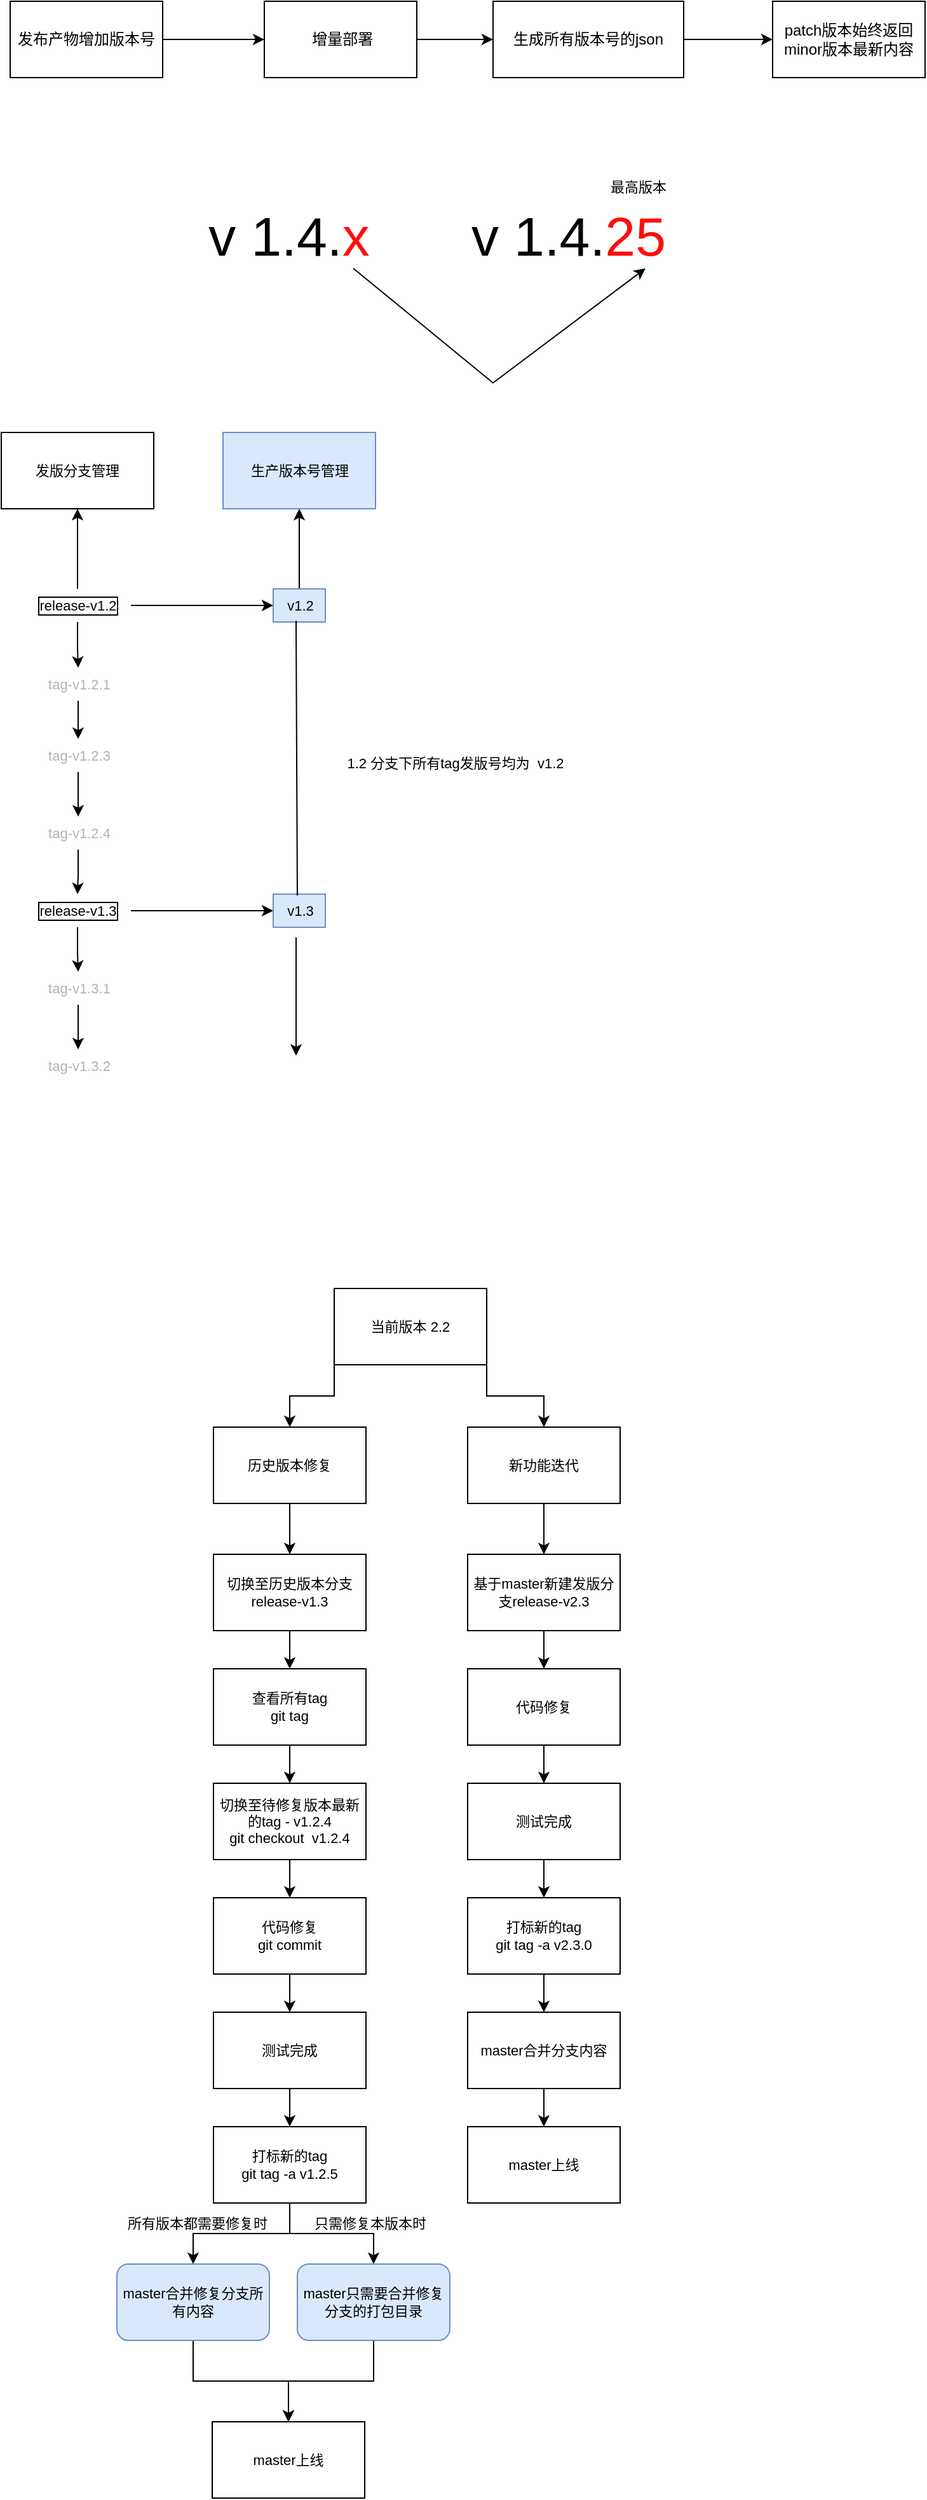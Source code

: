 <mxfile version="20.8.1" type="github">
  <diagram id="WVZTXQf4uHd_ZE8tJGdq" name="第 1 页">
    <mxGraphModel dx="1912" dy="997" grid="0" gridSize="10" guides="1" tooltips="1" connect="1" arrows="1" fold="1" page="1" pageScale="1" pageWidth="827" pageHeight="1169" math="0" shadow="0">
      <root>
        <mxCell id="0" />
        <mxCell id="1" parent="0" />
        <mxCell id="DpwGyqs9rQuABFekmKVW-3" value="" style="edgeStyle=orthogonalEdgeStyle;rounded=0;orthogonalLoop=1;jettySize=auto;html=1;" edge="1" parent="1" source="DpwGyqs9rQuABFekmKVW-1" target="DpwGyqs9rQuABFekmKVW-2">
          <mxGeometry relative="1" as="geometry" />
        </mxCell>
        <mxCell id="DpwGyqs9rQuABFekmKVW-1" value="发布产物增加版本号" style="rounded=0;whiteSpace=wrap;html=1;" vertex="1" parent="1">
          <mxGeometry x="48" y="170" width="120" height="60" as="geometry" />
        </mxCell>
        <mxCell id="DpwGyqs9rQuABFekmKVW-5" value="" style="edgeStyle=orthogonalEdgeStyle;rounded=0;orthogonalLoop=1;jettySize=auto;html=1;" edge="1" parent="1" source="DpwGyqs9rQuABFekmKVW-2" target="DpwGyqs9rQuABFekmKVW-4">
          <mxGeometry relative="1" as="geometry" />
        </mxCell>
        <mxCell id="DpwGyqs9rQuABFekmKVW-2" value="&amp;nbsp;增量部署" style="rounded=0;whiteSpace=wrap;html=1;" vertex="1" parent="1">
          <mxGeometry x="248" y="170" width="120" height="60" as="geometry" />
        </mxCell>
        <mxCell id="DpwGyqs9rQuABFekmKVW-7" value="" style="edgeStyle=orthogonalEdgeStyle;rounded=0;orthogonalLoop=1;jettySize=auto;html=1;" edge="1" parent="1" source="DpwGyqs9rQuABFekmKVW-4" target="DpwGyqs9rQuABFekmKVW-6">
          <mxGeometry relative="1" as="geometry" />
        </mxCell>
        <mxCell id="DpwGyqs9rQuABFekmKVW-4" value="生成所有版本号的json" style="rounded=0;whiteSpace=wrap;html=1;" vertex="1" parent="1">
          <mxGeometry x="428" y="170" width="150" height="60" as="geometry" />
        </mxCell>
        <mxCell id="DpwGyqs9rQuABFekmKVW-6" value="&lt;p class=&quot;sl-paragraph&quot;&gt;patch版本始终返回minor版本最新内容&lt;/p&gt;&lt;p class=&quot;sl-paragraph&quot;&gt;&lt;/p&gt;" style="rounded=0;whiteSpace=wrap;html=1;" vertex="1" parent="1">
          <mxGeometry x="648" y="170" width="120" height="60" as="geometry" />
        </mxCell>
        <mxCell id="DpwGyqs9rQuABFekmKVW-8" value="&lt;font style=&quot;font-size: 43px;&quot;&gt;v 1.4.&lt;font color=&quot;#ff0d0d&quot;&gt;x&lt;/font&gt;&lt;/font&gt;" style="text;html=1;align=center;verticalAlign=middle;resizable=0;points=[];autosize=1;strokeColor=none;fillColor=none;" vertex="1" parent="1">
          <mxGeometry x="192" y="320" width="150" height="70" as="geometry" />
        </mxCell>
        <mxCell id="DpwGyqs9rQuABFekmKVW-9" value="&lt;font style=&quot;font-size: 43px;&quot;&gt;v 1.4.&lt;font color=&quot;#ff0d0d&quot;&gt;25&lt;/font&gt;&lt;/font&gt;" style="text;html=1;align=center;verticalAlign=middle;resizable=0;points=[];autosize=1;strokeColor=none;fillColor=none;" vertex="1" parent="1">
          <mxGeometry x="397" y="320" width="180" height="70" as="geometry" />
        </mxCell>
        <mxCell id="DpwGyqs9rQuABFekmKVW-10" value="&lt;font style=&quot;font-size: 11px;&quot;&gt;最高版本&lt;/font&gt;" style="text;html=1;align=center;verticalAlign=middle;resizable=0;points=[];autosize=1;strokeColor=none;fillColor=none;fontSize=43;" vertex="1" parent="1">
          <mxGeometry x="507" y="270" width="70" height="70" as="geometry" />
        </mxCell>
        <mxCell id="DpwGyqs9rQuABFekmKVW-11" value="" style="endArrow=classic;html=1;rounded=0;fontSize=11;fontColor=#FF0D0D;exitX=0.867;exitY=0.857;exitDx=0;exitDy=0;exitPerimeter=0;entryX=0.861;entryY=0.857;entryDx=0;entryDy=0;entryPerimeter=0;" edge="1" parent="1">
          <mxGeometry width="50" height="50" relative="1" as="geometry">
            <mxPoint x="318.05" y="379.99" as="sourcePoint" />
            <mxPoint x="547.98" y="379.99" as="targetPoint" />
            <Array as="points">
              <mxPoint x="428" y="470" />
            </Array>
          </mxGeometry>
        </mxCell>
        <mxCell id="DpwGyqs9rQuABFekmKVW-26" value="" style="edgeStyle=orthogonalEdgeStyle;rounded=0;orthogonalLoop=1;jettySize=auto;html=1;fontSize=11;fontColor=#000000;" edge="1" parent="1" source="DpwGyqs9rQuABFekmKVW-12" target="DpwGyqs9rQuABFekmKVW-25">
          <mxGeometry relative="1" as="geometry" />
        </mxCell>
        <mxCell id="DpwGyqs9rQuABFekmKVW-36" value="" style="edgeStyle=orthogonalEdgeStyle;rounded=0;orthogonalLoop=1;jettySize=auto;html=1;fontSize=11;fontColor=#33001A;" edge="1" parent="1" source="DpwGyqs9rQuABFekmKVW-12" target="DpwGyqs9rQuABFekmKVW-35">
          <mxGeometry relative="1" as="geometry" />
        </mxCell>
        <mxCell id="DpwGyqs9rQuABFekmKVW-42" value="" style="edgeStyle=orthogonalEdgeStyle;rounded=0;orthogonalLoop=1;jettySize=auto;html=1;fontSize=11;fontColor=#000000;" edge="1" parent="1" source="DpwGyqs9rQuABFekmKVW-12" target="DpwGyqs9rQuABFekmKVW-41">
          <mxGeometry relative="1" as="geometry" />
        </mxCell>
        <mxCell id="DpwGyqs9rQuABFekmKVW-12" value="&lt;font&gt;release-v1.2&lt;/font&gt;" style="text;html=1;align=center;verticalAlign=middle;resizable=0;points=[];autosize=1;strokeColor=none;fillColor=none;fontSize=11;fontColor=#000000;labelBackgroundColor=default;labelBorderColor=default;spacing=2;" vertex="1" parent="1">
          <mxGeometry x="59" y="632" width="84" height="26" as="geometry" />
        </mxCell>
        <mxCell id="DpwGyqs9rQuABFekmKVW-28" value="" style="edgeStyle=orthogonalEdgeStyle;rounded=0;orthogonalLoop=1;jettySize=auto;html=1;fontSize=11;fontColor=#B3B3B3;" edge="1" parent="1" source="DpwGyqs9rQuABFekmKVW-25" target="DpwGyqs9rQuABFekmKVW-27">
          <mxGeometry relative="1" as="geometry" />
        </mxCell>
        <mxCell id="DpwGyqs9rQuABFekmKVW-25" value="&lt;font&gt;tag-v1.2.1&lt;/font&gt;" style="text;html=1;align=center;verticalAlign=middle;resizable=0;points=[];autosize=1;strokeColor=none;fillColor=none;fontSize=11;fontColor=#B3B3B3;" vertex="1" parent="1">
          <mxGeometry x="66" y="694" width="71" height="26" as="geometry" />
        </mxCell>
        <mxCell id="DpwGyqs9rQuABFekmKVW-30" value="" style="edgeStyle=orthogonalEdgeStyle;rounded=0;orthogonalLoop=1;jettySize=auto;html=1;fontSize=11;fontColor=#B3B3B3;" edge="1" parent="1" source="DpwGyqs9rQuABFekmKVW-27" target="DpwGyqs9rQuABFekmKVW-29">
          <mxGeometry relative="1" as="geometry" />
        </mxCell>
        <mxCell id="DpwGyqs9rQuABFekmKVW-27" value="&lt;font&gt;tag-v1.2.3&lt;/font&gt;" style="text;html=1;align=center;verticalAlign=middle;resizable=0;points=[];autosize=1;strokeColor=none;fillColor=none;fontSize=11;fontColor=#B3B3B3;" vertex="1" parent="1">
          <mxGeometry x="66" y="750" width="71" height="26" as="geometry" />
        </mxCell>
        <mxCell id="DpwGyqs9rQuABFekmKVW-32" value="" style="edgeStyle=orthogonalEdgeStyle;rounded=0;orthogonalLoop=1;jettySize=auto;html=1;fontSize=11;fontColor=#000000;" edge="1" parent="1" source="DpwGyqs9rQuABFekmKVW-29" target="DpwGyqs9rQuABFekmKVW-31">
          <mxGeometry relative="1" as="geometry" />
        </mxCell>
        <mxCell id="DpwGyqs9rQuABFekmKVW-29" value="&lt;font&gt;tag-v1.2.4&lt;/font&gt;" style="text;html=1;align=center;verticalAlign=middle;resizable=0;points=[];autosize=1;strokeColor=none;fillColor=none;fontSize=11;fontColor=#B3B3B3;" vertex="1" parent="1">
          <mxGeometry x="66" y="811" width="71" height="26" as="geometry" />
        </mxCell>
        <mxCell id="DpwGyqs9rQuABFekmKVW-34" value="" style="edgeStyle=orthogonalEdgeStyle;rounded=0;orthogonalLoop=1;jettySize=auto;html=1;fontSize=11;fontColor=#33001A;" edge="1" parent="1" source="DpwGyqs9rQuABFekmKVW-31" target="DpwGyqs9rQuABFekmKVW-33">
          <mxGeometry relative="1" as="geometry" />
        </mxCell>
        <mxCell id="DpwGyqs9rQuABFekmKVW-38" value="" style="edgeStyle=orthogonalEdgeStyle;rounded=0;orthogonalLoop=1;jettySize=auto;html=1;fontSize=11;fontColor=#000000;" edge="1" parent="1" source="DpwGyqs9rQuABFekmKVW-31" target="DpwGyqs9rQuABFekmKVW-37">
          <mxGeometry relative="1" as="geometry" />
        </mxCell>
        <mxCell id="DpwGyqs9rQuABFekmKVW-31" value="&lt;font&gt;release-v1.3&lt;/font&gt;" style="text;html=1;align=center;verticalAlign=middle;resizable=0;points=[];autosize=1;strokeColor=none;fillColor=none;fontSize=11;fontColor=#000000;labelBorderColor=default;" vertex="1" parent="1">
          <mxGeometry x="59" y="872" width="84" height="26" as="geometry" />
        </mxCell>
        <mxCell id="DpwGyqs9rQuABFekmKVW-33" value="&lt;font&gt;v1.3&lt;/font&gt;" style="text;html=1;align=center;verticalAlign=middle;resizable=0;points=[];autosize=1;strokeColor=#6c8ebf;fillColor=#dae8fc;fontSize=11;fontColor=#000000;" vertex="1" parent="1">
          <mxGeometry x="255" y="872" width="41" height="26" as="geometry" />
        </mxCell>
        <mxCell id="DpwGyqs9rQuABFekmKVW-44" value="" style="edgeStyle=orthogonalEdgeStyle;rounded=0;orthogonalLoop=1;jettySize=auto;html=1;fontSize=11;fontColor=#33001A;" edge="1" parent="1" source="DpwGyqs9rQuABFekmKVW-35" target="DpwGyqs9rQuABFekmKVW-43">
          <mxGeometry relative="1" as="geometry" />
        </mxCell>
        <mxCell id="DpwGyqs9rQuABFekmKVW-35" value="&lt;font&gt;v1.2&lt;/font&gt;" style="text;html=1;align=center;verticalAlign=middle;resizable=0;points=[];autosize=1;strokeColor=#6c8ebf;fillColor=#dae8fc;fontSize=11;fontColor=#000000;" vertex="1" parent="1">
          <mxGeometry x="255" y="632" width="41" height="26" as="geometry" />
        </mxCell>
        <mxCell id="DpwGyqs9rQuABFekmKVW-40" value="" style="edgeStyle=orthogonalEdgeStyle;rounded=0;orthogonalLoop=1;jettySize=auto;html=1;fontSize=11;fontColor=#B3B3B3;" edge="1" parent="1" source="DpwGyqs9rQuABFekmKVW-37" target="DpwGyqs9rQuABFekmKVW-39">
          <mxGeometry relative="1" as="geometry" />
        </mxCell>
        <mxCell id="DpwGyqs9rQuABFekmKVW-37" value="&lt;font&gt;tag-v1.3.1&lt;/font&gt;" style="text;html=1;align=center;verticalAlign=middle;resizable=0;points=[];autosize=1;strokeColor=none;fillColor=none;fontSize=11;fontColor=#B3B3B3;" vertex="1" parent="1">
          <mxGeometry x="66" y="933" width="71" height="26" as="geometry" />
        </mxCell>
        <mxCell id="DpwGyqs9rQuABFekmKVW-39" value="&lt;font&gt;tag-v1.3.2&lt;/font&gt;" style="text;html=1;align=center;verticalAlign=middle;resizable=0;points=[];autosize=1;strokeColor=none;fillColor=none;fontSize=11;fontColor=#B3B3B3;" vertex="1" parent="1">
          <mxGeometry x="66" y="994" width="71" height="26" as="geometry" />
        </mxCell>
        <mxCell id="DpwGyqs9rQuABFekmKVW-41" value="发版分支管理" style="whiteSpace=wrap;html=1;fontSize=11;fontColor=#000000;" vertex="1" parent="1">
          <mxGeometry x="41" y="509" width="120" height="60" as="geometry" />
        </mxCell>
        <mxCell id="DpwGyqs9rQuABFekmKVW-43" value="生产版本号管理" style="whiteSpace=wrap;html=1;fontSize=11;fillColor=#dae8fc;strokeColor=#6c8ebf;gradientColor=none;" vertex="1" parent="1">
          <mxGeometry x="215.5" y="509" width="120" height="60" as="geometry" />
        </mxCell>
        <mxCell id="DpwGyqs9rQuABFekmKVW-45" value="" style="endArrow=none;html=1;rounded=0;fontSize=11;fontColor=#000000;exitX=0.463;exitY=0.038;exitDx=0;exitDy=0;exitPerimeter=0;entryX=0.439;entryY=0.962;entryDx=0;entryDy=0;entryPerimeter=0;" edge="1" parent="1" source="DpwGyqs9rQuABFekmKVW-33" target="DpwGyqs9rQuABFekmKVW-35">
          <mxGeometry width="50" height="50" relative="1" as="geometry">
            <mxPoint x="234" y="734" as="sourcePoint" />
            <mxPoint x="284" y="684" as="targetPoint" />
          </mxGeometry>
        </mxCell>
        <mxCell id="DpwGyqs9rQuABFekmKVW-46" value="" style="endArrow=classic;html=1;rounded=0;fontSize=11;fontColor=#000000;" edge="1" parent="1">
          <mxGeometry width="50" height="50" relative="1" as="geometry">
            <mxPoint x="273" y="906" as="sourcePoint" />
            <mxPoint x="273" y="999" as="targetPoint" />
          </mxGeometry>
        </mxCell>
        <mxCell id="DpwGyqs9rQuABFekmKVW-47" value="1.2 分支下所有tag发版号均为&amp;nbsp; v1.2" style="text;html=1;align=center;verticalAlign=middle;resizable=0;points=[];autosize=1;strokeColor=none;fillColor=none;fontSize=11;fontColor=#000000;" vertex="1" parent="1">
          <mxGeometry x="296" y="756" width="204" height="26" as="geometry" />
        </mxCell>
        <mxCell id="DpwGyqs9rQuABFekmKVW-53" value="" style="edgeStyle=orthogonalEdgeStyle;rounded=0;orthogonalLoop=1;jettySize=auto;html=1;fontSize=11;fontColor=#000000;" edge="1" parent="1" source="DpwGyqs9rQuABFekmKVW-49" target="DpwGyqs9rQuABFekmKVW-52">
          <mxGeometry relative="1" as="geometry" />
        </mxCell>
        <mxCell id="DpwGyqs9rQuABFekmKVW-49" value="历史版本修复" style="rounded=0;whiteSpace=wrap;html=1;labelBackgroundColor=none;labelBorderColor=none;fontSize=11;fontColor=#000000;" vertex="1" parent="1">
          <mxGeometry x="208" y="1291" width="120" height="60" as="geometry" />
        </mxCell>
        <mxCell id="DpwGyqs9rQuABFekmKVW-55" value="" style="edgeStyle=orthogonalEdgeStyle;rounded=0;orthogonalLoop=1;jettySize=auto;html=1;fontSize=11;fontColor=#000000;" edge="1" parent="1" source="DpwGyqs9rQuABFekmKVW-50" target="DpwGyqs9rQuABFekmKVW-54">
          <mxGeometry relative="1" as="geometry" />
        </mxCell>
        <mxCell id="DpwGyqs9rQuABFekmKVW-50" value="新功能迭代" style="rounded=0;whiteSpace=wrap;html=1;labelBackgroundColor=none;labelBorderColor=none;fontSize=11;fontColor=#000000;" vertex="1" parent="1">
          <mxGeometry x="408" y="1291" width="120" height="60" as="geometry" />
        </mxCell>
        <mxCell id="DpwGyqs9rQuABFekmKVW-61" value="" style="edgeStyle=orthogonalEdgeStyle;rounded=0;orthogonalLoop=1;jettySize=auto;html=1;fontSize=11;fontColor=#000000;" edge="1" parent="1" source="DpwGyqs9rQuABFekmKVW-52" target="DpwGyqs9rQuABFekmKVW-60">
          <mxGeometry relative="1" as="geometry" />
        </mxCell>
        <mxCell id="DpwGyqs9rQuABFekmKVW-52" value="切换至历史版本分支&lt;br&gt;release-v1.3" style="rounded=0;whiteSpace=wrap;html=1;labelBackgroundColor=none;labelBorderColor=none;fontSize=11;fontColor=#000000;" vertex="1" parent="1">
          <mxGeometry x="208" y="1391" width="120" height="60" as="geometry" />
        </mxCell>
        <mxCell id="DpwGyqs9rQuABFekmKVW-83" value="" style="edgeStyle=orthogonalEdgeStyle;rounded=0;orthogonalLoop=1;jettySize=auto;html=1;fontSize=11;fontColor=#000000;" edge="1" parent="1" source="DpwGyqs9rQuABFekmKVW-54" target="DpwGyqs9rQuABFekmKVW-82">
          <mxGeometry relative="1" as="geometry" />
        </mxCell>
        <mxCell id="DpwGyqs9rQuABFekmKVW-54" value="基于master新建发版分支release-v2.3" style="rounded=0;whiteSpace=wrap;html=1;labelBackgroundColor=none;labelBorderColor=none;fontSize=11;fontColor=#000000;" vertex="1" parent="1">
          <mxGeometry x="408" y="1391" width="120" height="60" as="geometry" />
        </mxCell>
        <mxCell id="DpwGyqs9rQuABFekmKVW-58" style="edgeStyle=orthogonalEdgeStyle;rounded=0;orthogonalLoop=1;jettySize=auto;html=1;exitX=0;exitY=1;exitDx=0;exitDy=0;entryX=0.5;entryY=0;entryDx=0;entryDy=0;fontSize=11;fontColor=#000000;" edge="1" parent="1" source="DpwGyqs9rQuABFekmKVW-57" target="DpwGyqs9rQuABFekmKVW-49">
          <mxGeometry relative="1" as="geometry" />
        </mxCell>
        <mxCell id="DpwGyqs9rQuABFekmKVW-59" style="edgeStyle=orthogonalEdgeStyle;rounded=0;orthogonalLoop=1;jettySize=auto;html=1;exitX=1;exitY=1;exitDx=0;exitDy=0;entryX=0.5;entryY=0;entryDx=0;entryDy=0;fontSize=11;fontColor=#000000;" edge="1" parent="1" source="DpwGyqs9rQuABFekmKVW-57" target="DpwGyqs9rQuABFekmKVW-50">
          <mxGeometry relative="1" as="geometry" />
        </mxCell>
        <mxCell id="DpwGyqs9rQuABFekmKVW-57" value="&lt;span style=&quot;&quot;&gt;当前版本 2.2&lt;/span&gt;" style="rounded=0;whiteSpace=wrap;html=1;labelBackgroundColor=none;labelBorderColor=none;fontSize=11;fontColor=#000000;" vertex="1" parent="1">
          <mxGeometry x="303" y="1182" width="120" height="60" as="geometry" />
        </mxCell>
        <mxCell id="DpwGyqs9rQuABFekmKVW-63" value="" style="edgeStyle=orthogonalEdgeStyle;rounded=0;orthogonalLoop=1;jettySize=auto;html=1;fontSize=11;fontColor=#000000;" edge="1" parent="1" source="DpwGyqs9rQuABFekmKVW-60" target="DpwGyqs9rQuABFekmKVW-62">
          <mxGeometry relative="1" as="geometry" />
        </mxCell>
        <mxCell id="DpwGyqs9rQuABFekmKVW-60" value="查看所有tag&lt;br&gt;git tag" style="rounded=0;whiteSpace=wrap;html=1;labelBackgroundColor=none;labelBorderColor=none;fontSize=11;fontColor=#000000;" vertex="1" parent="1">
          <mxGeometry x="208" y="1481" width="120" height="60" as="geometry" />
        </mxCell>
        <mxCell id="DpwGyqs9rQuABFekmKVW-65" value="" style="edgeStyle=orthogonalEdgeStyle;rounded=0;orthogonalLoop=1;jettySize=auto;html=1;fontSize=11;fontColor=#000000;" edge="1" parent="1" source="DpwGyqs9rQuABFekmKVW-62" target="DpwGyqs9rQuABFekmKVW-64">
          <mxGeometry relative="1" as="geometry" />
        </mxCell>
        <mxCell id="DpwGyqs9rQuABFekmKVW-62" value="切换至待修复版本最新的tag - v1.2.4&lt;br&gt;git checkout&amp;nbsp; v1.2.4" style="rounded=0;whiteSpace=wrap;html=1;labelBackgroundColor=none;labelBorderColor=none;fontSize=11;fontColor=#000000;" vertex="1" parent="1">
          <mxGeometry x="208" y="1571" width="120" height="60" as="geometry" />
        </mxCell>
        <mxCell id="DpwGyqs9rQuABFekmKVW-67" value="" style="edgeStyle=orthogonalEdgeStyle;rounded=0;orthogonalLoop=1;jettySize=auto;html=1;fontSize=11;fontColor=#000000;" edge="1" parent="1" source="DpwGyqs9rQuABFekmKVW-64" target="DpwGyqs9rQuABFekmKVW-66">
          <mxGeometry relative="1" as="geometry" />
        </mxCell>
        <mxCell id="DpwGyqs9rQuABFekmKVW-64" value="代码修复&lt;br&gt;git commit" style="rounded=0;whiteSpace=wrap;html=1;labelBackgroundColor=none;labelBorderColor=none;fontSize=11;fontColor=#000000;" vertex="1" parent="1">
          <mxGeometry x="208" y="1661" width="120" height="60" as="geometry" />
        </mxCell>
        <mxCell id="DpwGyqs9rQuABFekmKVW-69" value="" style="edgeStyle=orthogonalEdgeStyle;rounded=0;orthogonalLoop=1;jettySize=auto;html=1;fontSize=11;fontColor=#000000;" edge="1" parent="1" source="DpwGyqs9rQuABFekmKVW-66" target="DpwGyqs9rQuABFekmKVW-68">
          <mxGeometry relative="1" as="geometry" />
        </mxCell>
        <mxCell id="DpwGyqs9rQuABFekmKVW-66" value="测试完成" style="rounded=0;whiteSpace=wrap;html=1;labelBackgroundColor=none;labelBorderColor=none;fontSize=11;fontColor=#000000;" vertex="1" parent="1">
          <mxGeometry x="208" y="1751" width="120" height="60" as="geometry" />
        </mxCell>
        <mxCell id="DpwGyqs9rQuABFekmKVW-71" value="" style="edgeStyle=orthogonalEdgeStyle;rounded=0;orthogonalLoop=1;jettySize=auto;html=1;fontSize=11;fontColor=#000000;" edge="1" parent="1" source="DpwGyqs9rQuABFekmKVW-68" target="DpwGyqs9rQuABFekmKVW-70">
          <mxGeometry relative="1" as="geometry" />
        </mxCell>
        <mxCell id="DpwGyqs9rQuABFekmKVW-78" style="edgeStyle=orthogonalEdgeStyle;rounded=0;orthogonalLoop=1;jettySize=auto;html=1;exitX=0.5;exitY=1;exitDx=0;exitDy=0;entryX=0.5;entryY=0;entryDx=0;entryDy=0;fontSize=11;fontColor=#000000;" edge="1" parent="1" source="DpwGyqs9rQuABFekmKVW-68" target="DpwGyqs9rQuABFekmKVW-75">
          <mxGeometry relative="1" as="geometry" />
        </mxCell>
        <mxCell id="DpwGyqs9rQuABFekmKVW-68" value="打标新的tag&lt;br&gt;git tag -a v1.2.5" style="rounded=0;whiteSpace=wrap;html=1;labelBackgroundColor=none;labelBorderColor=none;fontSize=11;fontColor=#000000;" vertex="1" parent="1">
          <mxGeometry x="208" y="1841" width="120" height="60" as="geometry" />
        </mxCell>
        <mxCell id="DpwGyqs9rQuABFekmKVW-81" style="edgeStyle=orthogonalEdgeStyle;rounded=0;orthogonalLoop=1;jettySize=auto;html=1;exitX=0.5;exitY=1;exitDx=0;exitDy=0;fontSize=11;fontColor=#000000;" edge="1" parent="1" source="DpwGyqs9rQuABFekmKVW-70" target="DpwGyqs9rQuABFekmKVW-73">
          <mxGeometry relative="1" as="geometry" />
        </mxCell>
        <mxCell id="DpwGyqs9rQuABFekmKVW-70" value="master只需要合并修复分支的打包目录" style="rounded=1;whiteSpace=wrap;html=1;labelBackgroundColor=none;labelBorderColor=none;fontSize=11;fillColor=#dae8fc;strokeColor=#6c8ebf;" vertex="1" parent="1">
          <mxGeometry x="274" y="1949" width="120" height="60" as="geometry" />
        </mxCell>
        <mxCell id="DpwGyqs9rQuABFekmKVW-73" value="master上线" style="rounded=0;whiteSpace=wrap;html=1;labelBackgroundColor=none;labelBorderColor=none;fontSize=11;fontColor=#000000;" vertex="1" parent="1">
          <mxGeometry x="207" y="2073" width="120" height="60" as="geometry" />
        </mxCell>
        <mxCell id="DpwGyqs9rQuABFekmKVW-80" style="edgeStyle=orthogonalEdgeStyle;rounded=0;orthogonalLoop=1;jettySize=auto;html=1;exitX=0.5;exitY=1;exitDx=0;exitDy=0;entryX=0.5;entryY=0;entryDx=0;entryDy=0;fontSize=11;fontColor=#000000;" edge="1" parent="1" source="DpwGyqs9rQuABFekmKVW-75" target="DpwGyqs9rQuABFekmKVW-73">
          <mxGeometry relative="1" as="geometry" />
        </mxCell>
        <mxCell id="DpwGyqs9rQuABFekmKVW-75" value="master合并修复分支所有内容" style="whiteSpace=wrap;html=1;fontSize=11;fillColor=#dae8fc;strokeColor=#6c8ebf;rounded=1;labelBackgroundColor=none;labelBorderColor=none;" vertex="1" parent="1">
          <mxGeometry x="132" y="1949" width="120" height="60" as="geometry" />
        </mxCell>
        <mxCell id="DpwGyqs9rQuABFekmKVW-77" value="只需修复本版本时" style="text;html=1;align=center;verticalAlign=middle;resizable=0;points=[];autosize=1;strokeColor=none;fillColor=none;fontSize=11;fontColor=#000000;" vertex="1" parent="1">
          <mxGeometry x="274" y="1904" width="114" height="26" as="geometry" />
        </mxCell>
        <mxCell id="DpwGyqs9rQuABFekmKVW-79" value="所有版本都需要修复时" style="text;html=1;align=center;verticalAlign=middle;resizable=0;points=[];autosize=1;strokeColor=none;fillColor=none;fontSize=11;fontColor=#000000;" vertex="1" parent="1">
          <mxGeometry x="126" y="1904" width="138" height="26" as="geometry" />
        </mxCell>
        <mxCell id="DpwGyqs9rQuABFekmKVW-85" value="" style="edgeStyle=orthogonalEdgeStyle;rounded=0;orthogonalLoop=1;jettySize=auto;html=1;fontSize=11;fontColor=#000000;" edge="1" parent="1" source="DpwGyqs9rQuABFekmKVW-82" target="DpwGyqs9rQuABFekmKVW-84">
          <mxGeometry relative="1" as="geometry" />
        </mxCell>
        <mxCell id="DpwGyqs9rQuABFekmKVW-82" value="代码修复" style="rounded=0;whiteSpace=wrap;html=1;labelBackgroundColor=none;labelBorderColor=none;fontSize=11;fontColor=#000000;" vertex="1" parent="1">
          <mxGeometry x="408" y="1481" width="120" height="60" as="geometry" />
        </mxCell>
        <mxCell id="DpwGyqs9rQuABFekmKVW-87" value="" style="edgeStyle=orthogonalEdgeStyle;rounded=0;orthogonalLoop=1;jettySize=auto;html=1;fontSize=11;fontColor=#000000;" edge="1" parent="1" source="DpwGyqs9rQuABFekmKVW-84" target="DpwGyqs9rQuABFekmKVW-86">
          <mxGeometry relative="1" as="geometry" />
        </mxCell>
        <mxCell id="DpwGyqs9rQuABFekmKVW-84" value="测试完成" style="rounded=0;whiteSpace=wrap;html=1;labelBackgroundColor=none;labelBorderColor=none;fontSize=11;fontColor=#000000;" vertex="1" parent="1">
          <mxGeometry x="408" y="1571" width="120" height="60" as="geometry" />
        </mxCell>
        <mxCell id="DpwGyqs9rQuABFekmKVW-89" value="" style="edgeStyle=orthogonalEdgeStyle;rounded=0;orthogonalLoop=1;jettySize=auto;html=1;fontSize=11;fontColor=#000000;" edge="1" parent="1" source="DpwGyqs9rQuABFekmKVW-86" target="DpwGyqs9rQuABFekmKVW-88">
          <mxGeometry relative="1" as="geometry" />
        </mxCell>
        <mxCell id="DpwGyqs9rQuABFekmKVW-86" value="打标新的tag&lt;br style=&quot;border-color: var(--border-color);&quot;&gt;git tag -a v2.3.0" style="rounded=0;whiteSpace=wrap;html=1;labelBackgroundColor=none;labelBorderColor=none;fontSize=11;fontColor=#000000;" vertex="1" parent="1">
          <mxGeometry x="408" y="1661" width="120" height="60" as="geometry" />
        </mxCell>
        <mxCell id="DpwGyqs9rQuABFekmKVW-91" value="" style="edgeStyle=orthogonalEdgeStyle;rounded=0;orthogonalLoop=1;jettySize=auto;html=1;fontSize=11;fontColor=#000000;" edge="1" parent="1" source="DpwGyqs9rQuABFekmKVW-88" target="DpwGyqs9rQuABFekmKVW-90">
          <mxGeometry relative="1" as="geometry" />
        </mxCell>
        <mxCell id="DpwGyqs9rQuABFekmKVW-88" value="master合并分支内容" style="rounded=0;whiteSpace=wrap;html=1;labelBackgroundColor=none;labelBorderColor=none;fontSize=11;fontColor=#000000;" vertex="1" parent="1">
          <mxGeometry x="408" y="1751" width="120" height="60" as="geometry" />
        </mxCell>
        <mxCell id="DpwGyqs9rQuABFekmKVW-90" value="master上线" style="rounded=0;whiteSpace=wrap;html=1;labelBackgroundColor=none;labelBorderColor=none;fontSize=11;fontColor=#000000;" vertex="1" parent="1">
          <mxGeometry x="408" y="1841" width="120" height="60" as="geometry" />
        </mxCell>
      </root>
    </mxGraphModel>
  </diagram>
</mxfile>
